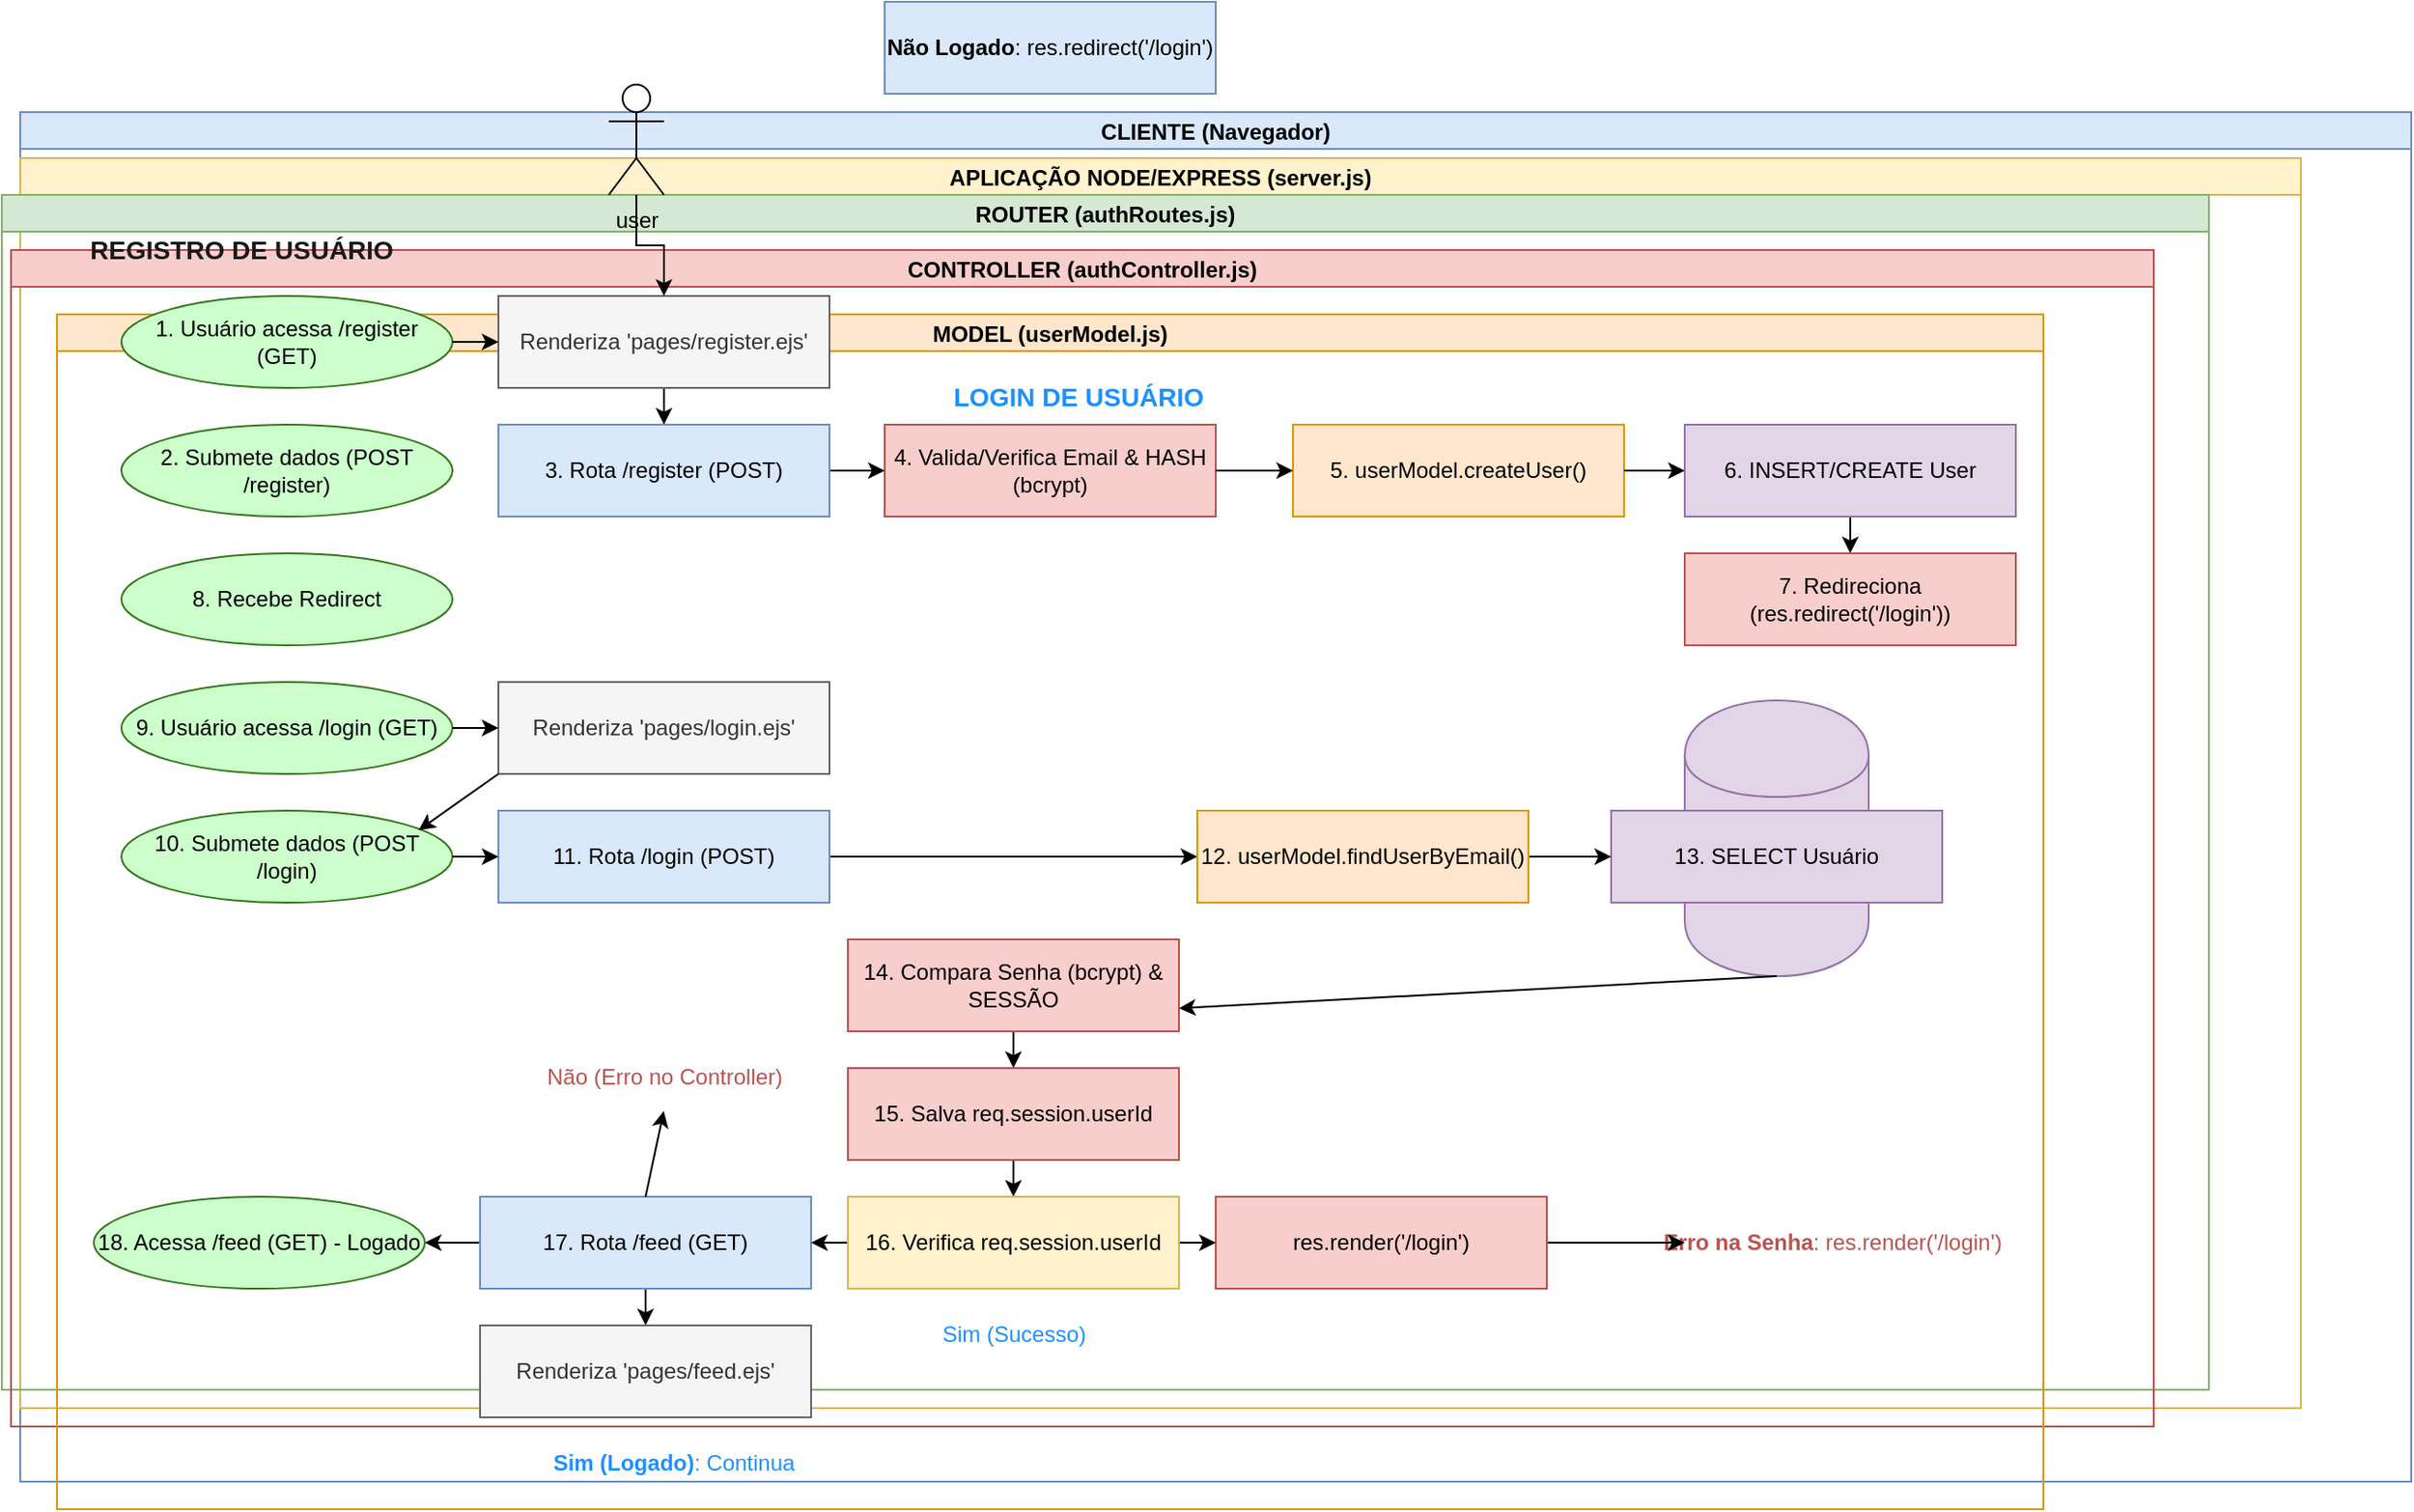 <mxfile version="28.2.8">
  <diagram name="Fluxo de Autenticação (MVC)" id="2FWqPih3R-VYWqgsNIbe">
    <mxGraphModel dx="1938" dy="1109" grid="1" gridSize="10" guides="1" tooltips="1" connect="1" arrows="1" fold="1" page="1" pageScale="1" pageWidth="827" pageHeight="1169" math="0" shadow="0">
      <root>
        <mxCell id="0" />
        <mxCell id="1" parent="0" />
        <mxCell id="bS-iOL6mhLnPJCTfu9Js-1" value="CLIENTE (Navegador)" style="swimlane;startSize=20;fillColor=#dae8fc;strokeColor=#6c8ebf;" vertex="1" parent="1">
          <mxGeometry x="10" y="60" width="1300" height="745" as="geometry" />
        </mxCell>
        <mxCell id="bS-iOL6mhLnPJCTfu9Js-2" value="APLICAÇÃO NODE/EXPRESS (server.js)" style="swimlane;startSize=20;fillColor=#fff2cc;strokeColor=#d6b657;" vertex="1" parent="bS-iOL6mhLnPJCTfu9Js-1">
          <mxGeometry y="25" width="1240" height="680" as="geometry" />
        </mxCell>
        <mxCell id="bS-iOL6mhLnPJCTfu9Js-3" value="ROUTER (authRoutes.js)" style="swimlane;startSize=20;fillColor=#d5e8d4;strokeColor=#82b366;" vertex="1" parent="bS-iOL6mhLnPJCTfu9Js-2">
          <mxGeometry x="-10" y="20" width="1200" height="650" as="geometry" />
        </mxCell>
        <mxCell id="bS-iOL6mhLnPJCTfu9Js-4" value="CONTROLLER (authController.js)" style="swimlane;startSize=20;fillColor=#f8cecc;strokeColor=#b85450;" vertex="1" parent="bS-iOL6mhLnPJCTfu9Js-3">
          <mxGeometry x="5" y="30" width="1165" height="640" as="geometry" />
        </mxCell>
        <mxCell id="bS-iOL6mhLnPJCTfu9Js-5" value="MODEL (userModel.js)" style="swimlane;startSize=20;fillColor=#ffe6cc;strokeColor=#d79b00;" vertex="1" parent="bS-iOL6mhLnPJCTfu9Js-4">
          <mxGeometry x="25" y="35" width="1080" height="650" as="geometry" />
        </mxCell>
        <mxCell id="bS-iOL6mhLnPJCTfu9Js-8" value="LOGIN DE USUÁRIO" style="text;html=1;align=center;verticalAlign=middle;resizable=0;points=[];autosize=1;strokeColor=none;fillColor=none;fontColor=#1E90FF;fontSize=14;fontStyle=1;" vertex="1" parent="bS-iOL6mhLnPJCTfu9Js-5">
          <mxGeometry x="470" y="30" width="170" height="30" as="geometry" />
        </mxCell>
        <mxCell id="bS-iOL6mhLnPJCTfu9Js-54" value="Sim (Sucesso)" style="text;html=1;align=center;verticalAlign=middle;resizable=0;points=[];autosize=1;strokeColor=none;fillColor=none;fontColor=#1E90FF;" vertex="1" parent="bS-iOL6mhLnPJCTfu9Js-5">
          <mxGeometry x="480" y="540" width="80" height="30" as="geometry" />
        </mxCell>
        <mxCell id="bS-iOL6mhLnPJCTfu9Js-63" value="&lt;b&gt;Erro na Senha&lt;/b&gt;: res.render(&#39;/login&#39;)" style="text;html=1;align=center;verticalAlign=middle;resizable=0;points=[];autosize=1;strokeColor=none;fillColor=none;fontColor=#B85450;" vertex="1" parent="bS-iOL6mhLnPJCTfu9Js-5">
          <mxGeometry x="885" y="490" width="160" height="30" as="geometry" />
        </mxCell>
        <mxCell id="bS-iOL6mhLnPJCTfu9Js-88" style="edgeStyle=orthogonalEdgeStyle;rounded=0;orthogonalLoop=1;jettySize=auto;html=1;exitX=1;exitY=0.5;exitDx=0;exitDy=0;" edge="1" parent="bS-iOL6mhLnPJCTfu9Js-5" source="bS-iOL6mhLnPJCTfu9Js-56" target="bS-iOL6mhLnPJCTfu9Js-63">
          <mxGeometry relative="1" as="geometry" />
        </mxCell>
        <mxCell id="bS-iOL6mhLnPJCTfu9Js-56" value="res.render(&#39;/login&#39;)" style="rounded=0;whiteSpace=wrap;html=1;fillColor=#f8cecc;strokeColor=#b85450;" vertex="1" parent="bS-iOL6mhLnPJCTfu9Js-5">
          <mxGeometry x="630" y="480" width="180" height="50" as="geometry" />
        </mxCell>
        <mxCell id="bS-iOL6mhLnPJCTfu9Js-55" value="Não (Erro no Controller)" style="text;html=1;align=center;verticalAlign=middle;resizable=0;points=[];autosize=1;strokeColor=none;fillColor=none;fontColor=#B85450;" vertex="1" parent="bS-iOL6mhLnPJCTfu9Js-5">
          <mxGeometry x="270" y="400" width="120" height="30" as="geometry" />
        </mxCell>
        <mxCell id="bS-iOL6mhLnPJCTfu9Js-59" value="&lt;b&gt;Sim (Logado)&lt;/b&gt;: Continua" style="text;html=1;align=center;verticalAlign=middle;resizable=0;points=[];autosize=1;strokeColor=none;fillColor=none;fontColor=#1E90FF;" vertex="1" parent="bS-iOL6mhLnPJCTfu9Js-5">
          <mxGeometry x="280" y="610" width="110" height="30" as="geometry" />
        </mxCell>
        <mxCell id="bS-iOL6mhLnPJCTfu9Js-21" value="10. Submete dados (POST /login)" style="ellipse;whiteSpace=wrap;html=1;fillColor=#ccffcc;strokeColor=#38761d;" vertex="1" parent="bS-iOL6mhLnPJCTfu9Js-5">
          <mxGeometry x="35" y="270" width="180" height="50" as="geometry" />
        </mxCell>
        <mxCell id="bS-iOL6mhLnPJCTfu9Js-57" value="" style="endArrow=classic;html=1;rounded=0;exitX=0;exitY=0.5;entryX=1;entryY=0.5;dashed=1;" parent="bS-iOL6mhLnPJCTfu9Js-5" source="bS-iOL6mhLnPJCTfu9Js-56" target="bS-iOL6mhLnPJCTfu9Js-21">
          <mxPoint x="650" y="605" as="sourcePoint" />
          <mxPoint x="550" y="605" as="targetPoint" />
          <Array as="points">
            <mxPoint x="550" y="605" />
            <mxPoint x="550" y="465" />
          </Array>
        </mxCell>
        <mxCell id="bS-iOL6mhLnPJCTfu9Js-19" value="9. Usuário acessa /login (GET)" style="ellipse;whiteSpace=wrap;html=1;fillColor=#ccffcc;strokeColor=#38761d;" vertex="1" parent="bS-iOL6mhLnPJCTfu9Js-5">
          <mxGeometry x="35" y="200" width="180" height="50" as="geometry" />
        </mxCell>
        <mxCell id="bS-iOL6mhLnPJCTfu9Js-18" value="8. Recebe Redirect" style="ellipse;whiteSpace=wrap;html=1;fillColor=#ccffcc;strokeColor=#38761d;" vertex="1" parent="bS-iOL6mhLnPJCTfu9Js-5">
          <mxGeometry x="35" y="130" width="180" height="50" as="geometry" />
        </mxCell>
        <mxCell id="bS-iOL6mhLnPJCTfu9Js-11" value="2. Submete dados (POST /register)" style="ellipse;whiteSpace=wrap;html=1;fillColor=#ccffcc;strokeColor=#38761d;" vertex="1" parent="bS-iOL6mhLnPJCTfu9Js-5">
          <mxGeometry x="35" y="60" width="180" height="50" as="geometry" />
        </mxCell>
        <mxCell id="bS-iOL6mhLnPJCTfu9Js-9" value="1. Usuário acessa /register (GET)" style="ellipse;whiteSpace=wrap;html=1;fillColor=#ccffcc;strokeColor=#38761d;" vertex="1" parent="bS-iOL6mhLnPJCTfu9Js-5">
          <mxGeometry x="35" y="-10" width="180" height="50" as="geometry" />
        </mxCell>
        <mxCell id="bS-iOL6mhLnPJCTfu9Js-75" style="edgeStyle=orthogonalEdgeStyle;rounded=0;orthogonalLoop=1;jettySize=auto;html=1;exitX=0.5;exitY=1;exitDx=0;exitDy=0;entryX=0.5;entryY=0;entryDx=0;entryDy=0;" edge="1" parent="bS-iOL6mhLnPJCTfu9Js-5" source="bS-iOL6mhLnPJCTfu9Js-16" target="bS-iOL6mhLnPJCTfu9Js-17">
          <mxGeometry relative="1" as="geometry" />
        </mxCell>
        <mxCell id="bS-iOL6mhLnPJCTfu9Js-16" value="6. INSERT/CREATE User" style="rounded=0;whiteSpace=wrap;html=1;fillColor=#e1d5e7;strokeColor=#9673a6;" vertex="1" parent="bS-iOL6mhLnPJCTfu9Js-5">
          <mxGeometry x="885" y="60" width="180" height="50" as="geometry" />
        </mxCell>
        <mxCell id="bS-iOL6mhLnPJCTfu9Js-15" value="5. userModel.createUser()" style="rounded=0;whiteSpace=wrap;html=1;fillColor=#ffe6cc;strokeColor=#d79b00;" vertex="1" parent="bS-iOL6mhLnPJCTfu9Js-5">
          <mxGeometry x="672" y="60" width="180" height="50" as="geometry" />
        </mxCell>
        <mxCell id="bS-iOL6mhLnPJCTfu9Js-37" value="" style="endArrow=classic;html=1;rounded=0;exitX=1;exitY=0.5;entryX=0;entryY=0.5;" parent="bS-iOL6mhLnPJCTfu9Js-5" source="bS-iOL6mhLnPJCTfu9Js-15" target="bS-iOL6mhLnPJCTfu9Js-16">
          <mxPoint x="840" y="255" as="sourcePoint" />
          <mxPoint x="930" y="255" as="targetPoint" />
        </mxCell>
        <mxCell id="bS-iOL6mhLnPJCTfu9Js-38" value="" style="endArrow=classic;html=1;rounded=0;exitX=0;exitY=0.5;entryX=1;entryY=0.5;" parent="bS-iOL6mhLnPJCTfu9Js-5" source="bS-iOL6mhLnPJCTfu9Js-16" target="bS-iOL6mhLnPJCTfu9Js-15">
          <mxPoint x="840" y="260" as="sourcePoint" />
          <mxPoint x="750" y="260" as="targetPoint" />
        </mxCell>
        <mxCell id="bS-iOL6mhLnPJCTfu9Js-73" style="edgeStyle=orthogonalEdgeStyle;rounded=0;orthogonalLoop=1;jettySize=auto;html=1;exitX=1;exitY=0.5;exitDx=0;exitDy=0;entryX=0;entryY=0.5;entryDx=0;entryDy=0;" edge="1" parent="bS-iOL6mhLnPJCTfu9Js-5" source="bS-iOL6mhLnPJCTfu9Js-15" target="bS-iOL6mhLnPJCTfu9Js-16">
          <mxGeometry relative="1" as="geometry" />
        </mxCell>
        <mxCell id="bS-iOL6mhLnPJCTfu9Js-14" value="4. Valida/Verifica Email &amp;amp; HASH (bcrypt)" style="rounded=0;whiteSpace=wrap;html=1;fillColor=#f8cecc;strokeColor=#b85450;" vertex="1" parent="bS-iOL6mhLnPJCTfu9Js-5">
          <mxGeometry x="450" y="60" width="180" height="50" as="geometry" />
        </mxCell>
        <mxCell id="bS-iOL6mhLnPJCTfu9Js-36" value="" style="endArrow=classic;html=1;rounded=0;exitX=1;exitY=0.5;entryX=0;entryY=0.5;" parent="bS-iOL6mhLnPJCTfu9Js-5" source="bS-iOL6mhLnPJCTfu9Js-14" target="bS-iOL6mhLnPJCTfu9Js-15">
          <mxPoint x="650" y="255" as="sourcePoint" />
          <mxPoint x="740" y="255" as="targetPoint" />
        </mxCell>
        <mxCell id="bS-iOL6mhLnPJCTfu9Js-72" style="edgeStyle=orthogonalEdgeStyle;rounded=0;orthogonalLoop=1;jettySize=auto;html=1;exitX=1;exitY=0.5;exitDx=0;exitDy=0;entryX=0;entryY=0.5;entryDx=0;entryDy=0;" edge="1" parent="bS-iOL6mhLnPJCTfu9Js-5" source="bS-iOL6mhLnPJCTfu9Js-14" target="bS-iOL6mhLnPJCTfu9Js-15">
          <mxGeometry relative="1" as="geometry" />
        </mxCell>
        <mxCell id="bS-iOL6mhLnPJCTfu9Js-17" value="7. Redireciona (res.redirect(&#39;/login&#39;))" style="rounded=0;whiteSpace=wrap;html=1;fillColor=#f8cecc;strokeColor=#b85450;" vertex="1" parent="bS-iOL6mhLnPJCTfu9Js-5">
          <mxGeometry x="885" y="130" width="180" height="50" as="geometry" />
        </mxCell>
        <mxCell id="bS-iOL6mhLnPJCTfu9Js-39" value="" style="endArrow=classic;html=1;rounded=0;exitX=0;exitY=0.5;entryX=1;entryY=0.5;" parent="bS-iOL6mhLnPJCTfu9Js-5" source="bS-iOL6mhLnPJCTfu9Js-15" target="bS-iOL6mhLnPJCTfu9Js-17">
          <mxPoint x="640" y="255" as="sourcePoint" />
          <mxPoint x="550" y="325" as="targetPoint" />
        </mxCell>
        <mxCell id="bS-iOL6mhLnPJCTfu9Js-40" value="" style="endArrow=classic;html=1;rounded=0;exitX=0;exitY=0.5;entryX=1;entryY=0.5;" parent="bS-iOL6mhLnPJCTfu9Js-5" source="bS-iOL6mhLnPJCTfu9Js-17" target="bS-iOL6mhLnPJCTfu9Js-18">
          <mxPoint x="460" y="325" as="sourcePoint" />
          <mxPoint x="370" y="325" as="targetPoint" />
        </mxCell>
        <mxCell id="bS-iOL6mhLnPJCTfu9Js-6" value="BANCO DE DADOS (SQL)" style="shape=cylinder;whiteSpace=wrap;html=1;boundedLbl=1;backgroundOutline=1;fillColor=#e1d5e7;strokeColor=#9673a6;" vertex="1" parent="bS-iOL6mhLnPJCTfu9Js-5">
          <mxGeometry x="885" y="210" width="100" height="150" as="geometry" />
        </mxCell>
        <mxCell id="bS-iOL6mhLnPJCTfu9Js-25" value="13. SELECT Usuário" style="rounded=0;whiteSpace=wrap;html=1;fillColor=#e1d5e7;strokeColor=#9673a6;" vertex="1" parent="bS-iOL6mhLnPJCTfu9Js-5">
          <mxGeometry x="845" y="270" width="180" height="50" as="geometry" />
        </mxCell>
        <mxCell id="bS-iOL6mhLnPJCTfu9Js-89" style="edgeStyle=orthogonalEdgeStyle;rounded=0;orthogonalLoop=1;jettySize=auto;html=1;exitX=0.5;exitY=1;exitDx=0;exitDy=0;entryX=0.5;entryY=0;entryDx=0;entryDy=0;" edge="1" parent="bS-iOL6mhLnPJCTfu9Js-5" source="bS-iOL6mhLnPJCTfu9Js-30" target="bS-iOL6mhLnPJCTfu9Js-32">
          <mxGeometry relative="1" as="geometry" />
        </mxCell>
        <mxCell id="bS-iOL6mhLnPJCTfu9Js-90" style="edgeStyle=orthogonalEdgeStyle;rounded=0;orthogonalLoop=1;jettySize=auto;html=1;exitX=0;exitY=0.5;exitDx=0;exitDy=0;entryX=1;entryY=0.5;entryDx=0;entryDy=0;" edge="1" parent="bS-iOL6mhLnPJCTfu9Js-5" source="bS-iOL6mhLnPJCTfu9Js-30" target="bS-iOL6mhLnPJCTfu9Js-29">
          <mxGeometry relative="1" as="geometry" />
        </mxCell>
        <mxCell id="bS-iOL6mhLnPJCTfu9Js-30" value="17. Rota /feed (GET)" style="rounded=0;whiteSpace=wrap;html=1;fillColor=#dae8fc;strokeColor=#6c8ebf;" vertex="1" parent="bS-iOL6mhLnPJCTfu9Js-5">
          <mxGeometry x="230" y="480" width="180" height="50" as="geometry" />
        </mxCell>
        <mxCell id="bS-iOL6mhLnPJCTfu9Js-85" style="rounded=0;orthogonalLoop=1;jettySize=auto;html=1;exitX=0.5;exitY=0;exitDx=0;exitDy=0;entryX=0.499;entryY=1.114;entryDx=0;entryDy=0;entryPerimeter=0;" edge="1" parent="bS-iOL6mhLnPJCTfu9Js-5" source="bS-iOL6mhLnPJCTfu9Js-30" target="bS-iOL6mhLnPJCTfu9Js-55">
          <mxGeometry relative="1" as="geometry" />
        </mxCell>
        <mxCell id="bS-iOL6mhLnPJCTfu9Js-29" value="18. Acessa /feed (GET) - Logado" style="ellipse;whiteSpace=wrap;html=1;fillColor=#ccffcc;strokeColor=#38761d;" vertex="1" parent="bS-iOL6mhLnPJCTfu9Js-5">
          <mxGeometry x="20" y="480" width="180" height="50" as="geometry" />
        </mxCell>
        <mxCell id="bS-iOL6mhLnPJCTfu9Js-50" value="" style="endArrow=classic;html=1;rounded=0;exitX=1;exitY=0.5;entryX=0;entryY=0.5;" parent="bS-iOL6mhLnPJCTfu9Js-5" source="bS-iOL6mhLnPJCTfu9Js-29" target="bS-iOL6mhLnPJCTfu9Js-30">
          <mxPoint x="270" y="675" as="sourcePoint" />
          <mxPoint x="360" y="675" as="targetPoint" />
        </mxCell>
        <mxCell id="bS-iOL6mhLnPJCTfu9Js-32" value="Renderiza &#39;pages/feed.ejs&#39;" style="rounded=0;whiteSpace=wrap;html=1;fillColor=#f5f5f5;fontColor=#333333;strokeColor=#666666;" vertex="1" parent="bS-iOL6mhLnPJCTfu9Js-5">
          <mxGeometry x="230" y="550" width="180" height="50" as="geometry" />
        </mxCell>
        <mxCell id="bS-iOL6mhLnPJCTfu9Js-53" value="" style="endArrow=classic;html=1;rounded=0;exitX=0;exitY=0.5;entryX=1;entryY=0.5;" parent="bS-iOL6mhLnPJCTfu9Js-5" source="bS-iOL6mhLnPJCTfu9Js-32" target="bS-iOL6mhLnPJCTfu9Js-29">
          <mxPoint x="270" y="745" as="sourcePoint" />
          <mxPoint x="180" y="745" as="targetPoint" />
        </mxCell>
        <mxCell id="bS-iOL6mhLnPJCTfu9Js-62" value="" style="endArrow=classic;html=1;rounded=0;exitX=0.5;exitY=1;entryX=0.5;entryY=0;dashed=1;" parent="bS-iOL6mhLnPJCTfu9Js-5" source="bS-iOL6mhLnPJCTfu9Js-32" target="bS-iOL6mhLnPJCTfu9Js-29">
          <mxPoint x="360" y="780" as="sourcePoint" />
          <mxPoint x="170" y="780" as="targetPoint" />
          <Array as="points">
            <mxPoint x="170" y="780" />
          </Array>
        </mxCell>
        <mxCell id="bS-iOL6mhLnPJCTfu9Js-7" value="REGISTRO DE USUÁRIO" style="text;html=1;align=center;verticalAlign=middle;resizable=0;points=[];autosize=1;strokeColor=none;fillColor=none;fontColor=#1A1A1A;fontSize=14;fontStyle=1;" vertex="1" parent="bS-iOL6mhLnPJCTfu9Js-3">
          <mxGeometry x="30" y="15" width="200" height="30" as="geometry" />
        </mxCell>
        <mxCell id="bS-iOL6mhLnPJCTfu9Js-70" value="" style="edgeStyle=orthogonalEdgeStyle;rounded=0;orthogonalLoop=1;jettySize=auto;html=1;" edge="1" parent="1" source="bS-iOL6mhLnPJCTfu9Js-10" target="bS-iOL6mhLnPJCTfu9Js-13">
          <mxGeometry relative="1" as="geometry" />
        </mxCell>
        <mxCell id="bS-iOL6mhLnPJCTfu9Js-10" value="Renderiza &#39;pages/register.ejs&#39;" style="rounded=0;whiteSpace=wrap;html=1;fillColor=#f5f5f5;fontColor=#333333;strokeColor=#666666;" vertex="1" parent="1">
          <mxGeometry x="270" y="160" width="180" height="50" as="geometry" />
        </mxCell>
        <mxCell id="bS-iOL6mhLnPJCTfu9Js-12" value="4. Chama authController.registerUser" style="rounded=0;whiteSpace=wrap;html=1;fillColor=#f7ccc9;strokeColor=#b85450;" vertex="1" parent="1">
          <mxGeometry x="270" y="230" width="180" height="50" as="geometry" />
        </mxCell>
        <mxCell id="bS-iOL6mhLnPJCTfu9Js-71" style="edgeStyle=orthogonalEdgeStyle;rounded=0;orthogonalLoop=1;jettySize=auto;html=1;exitX=1;exitY=0.5;exitDx=0;exitDy=0;entryX=0;entryY=0.5;entryDx=0;entryDy=0;" edge="1" parent="1" source="bS-iOL6mhLnPJCTfu9Js-13" target="bS-iOL6mhLnPJCTfu9Js-14">
          <mxGeometry relative="1" as="geometry" />
        </mxCell>
        <mxCell id="bS-iOL6mhLnPJCTfu9Js-13" value="3. Rota /register (POST)" style="rounded=0;whiteSpace=wrap;html=1;fillColor=#dae8fc;strokeColor=#6c8ebf;" vertex="1" parent="1">
          <mxGeometry x="270" y="230" width="180" height="50" as="geometry" />
        </mxCell>
        <mxCell id="bS-iOL6mhLnPJCTfu9Js-20" value="Renderiza &#39;pages/login.ejs&#39;" style="rounded=0;whiteSpace=wrap;html=1;fillColor=#f5f5f5;fontColor=#333333;strokeColor=#666666;" vertex="1" parent="1">
          <mxGeometry x="270" y="370" width="180" height="50" as="geometry" />
        </mxCell>
        <mxCell id="bS-iOL6mhLnPJCTfu9Js-22" value="13. Chama authController.loginUser" style="rounded=0;whiteSpace=wrap;html=1;fillColor=#f7ccc9;strokeColor=#b85450;" vertex="1" parent="1">
          <mxGeometry x="270" y="440" width="180" height="50" as="geometry" />
        </mxCell>
        <mxCell id="bS-iOL6mhLnPJCTfu9Js-80" style="edgeStyle=orthogonalEdgeStyle;rounded=0;orthogonalLoop=1;jettySize=auto;html=1;exitX=1;exitY=0.5;exitDx=0;exitDy=0;entryX=0;entryY=0.5;entryDx=0;entryDy=0;" edge="1" parent="1" source="bS-iOL6mhLnPJCTfu9Js-23" target="bS-iOL6mhLnPJCTfu9Js-24">
          <mxGeometry relative="1" as="geometry" />
        </mxCell>
        <mxCell id="bS-iOL6mhLnPJCTfu9Js-23" value="11. Rota /login (POST)" style="rounded=0;whiteSpace=wrap;html=1;fillColor=#dae8fc;strokeColor=#6c8ebf;" vertex="1" parent="1">
          <mxGeometry x="270" y="440" width="180" height="50" as="geometry" />
        </mxCell>
        <mxCell id="bS-iOL6mhLnPJCTfu9Js-81" style="edgeStyle=orthogonalEdgeStyle;rounded=0;orthogonalLoop=1;jettySize=auto;html=1;exitX=1;exitY=0.5;exitDx=0;exitDy=0;entryX=0;entryY=0.5;entryDx=0;entryDy=0;" edge="1" parent="1" source="bS-iOL6mhLnPJCTfu9Js-24" target="bS-iOL6mhLnPJCTfu9Js-25">
          <mxGeometry relative="1" as="geometry" />
        </mxCell>
        <mxCell id="bS-iOL6mhLnPJCTfu9Js-24" value="12. userModel.findUserByEmail()" style="rounded=0;whiteSpace=wrap;html=1;fillColor=#ffe6cc;strokeColor=#d79b00;" vertex="1" parent="1">
          <mxGeometry x="650" y="440" width="180" height="50" as="geometry" />
        </mxCell>
        <mxCell id="bS-iOL6mhLnPJCTfu9Js-83" style="edgeStyle=orthogonalEdgeStyle;rounded=0;orthogonalLoop=1;jettySize=auto;html=1;exitX=0.5;exitY=1;exitDx=0;exitDy=0;entryX=0.5;entryY=0;entryDx=0;entryDy=0;" edge="1" parent="1" source="bS-iOL6mhLnPJCTfu9Js-26" target="bS-iOL6mhLnPJCTfu9Js-27">
          <mxGeometry relative="1" as="geometry" />
        </mxCell>
        <mxCell id="bS-iOL6mhLnPJCTfu9Js-26" value="14. Compara Senha (bcrypt) &amp;amp; SESSÃO" style="rounded=0;whiteSpace=wrap;html=1;fillColor=#f8cecc;strokeColor=#b85450;" vertex="1" parent="1">
          <mxGeometry x="460" y="510" width="180" height="50" as="geometry" />
        </mxCell>
        <mxCell id="bS-iOL6mhLnPJCTfu9Js-84" style="edgeStyle=orthogonalEdgeStyle;rounded=0;orthogonalLoop=1;jettySize=auto;html=1;exitX=0.5;exitY=1;exitDx=0;exitDy=0;entryX=0.5;entryY=0;entryDx=0;entryDy=0;" edge="1" parent="1" source="bS-iOL6mhLnPJCTfu9Js-27" target="bS-iOL6mhLnPJCTfu9Js-31">
          <mxGeometry relative="1" as="geometry" />
        </mxCell>
        <mxCell id="bS-iOL6mhLnPJCTfu9Js-27" value="15. Salva req.session.userId" style="rounded=0;whiteSpace=wrap;html=1;fillColor=#f8cecc;strokeColor=#b85450;" vertex="1" parent="1">
          <mxGeometry x="460" y="580" width="180" height="50" as="geometry" />
        </mxCell>
        <mxCell id="bS-iOL6mhLnPJCTfu9Js-28" value="18. Redireciona (res.redirect(&#39;/feed&#39;))" style="rounded=0;whiteSpace=wrap;html=1;fillColor=#f8cecc;strokeColor=#b85450;" vertex="1" parent="1">
          <mxGeometry x="460" y="650" width="180" height="50" as="geometry" />
        </mxCell>
        <mxCell id="bS-iOL6mhLnPJCTfu9Js-86" style="edgeStyle=orthogonalEdgeStyle;rounded=0;orthogonalLoop=1;jettySize=auto;html=1;exitX=1;exitY=0.5;exitDx=0;exitDy=0;entryX=0;entryY=0.5;entryDx=0;entryDy=0;" edge="1" parent="1" source="bS-iOL6mhLnPJCTfu9Js-31" target="bS-iOL6mhLnPJCTfu9Js-56">
          <mxGeometry relative="1" as="geometry" />
        </mxCell>
        <mxCell id="bS-iOL6mhLnPJCTfu9Js-87" style="edgeStyle=orthogonalEdgeStyle;rounded=0;orthogonalLoop=1;jettySize=auto;html=1;exitX=0;exitY=0.5;exitDx=0;exitDy=0;entryX=1;entryY=0.5;entryDx=0;entryDy=0;" edge="1" parent="1" source="bS-iOL6mhLnPJCTfu9Js-31" target="bS-iOL6mhLnPJCTfu9Js-30">
          <mxGeometry relative="1" as="geometry" />
        </mxCell>
        <mxCell id="bS-iOL6mhLnPJCTfu9Js-31" value="16. Verifica req.session.userId" style="rounded=0;whiteSpace=wrap;html=1;fillColor=#fff2cc;strokeColor=#d6b657;" vertex="1" parent="1">
          <mxGeometry x="460" y="650" width="180" height="50" as="geometry" />
        </mxCell>
        <mxCell id="bS-iOL6mhLnPJCTfu9Js-33" value="" style="endArrow=classic;html=1;rounded=0;exitX=1;exitY=0.5;entryX=0;entryY=0.5;" parent="1" source="bS-iOL6mhLnPJCTfu9Js-9" target="bS-iOL6mhLnPJCTfu9Js-10">
          <mxPoint x="270" y="185" as="sourcePoint" />
          <mxPoint x="360" y="185" as="targetPoint" />
        </mxCell>
        <mxCell id="bS-iOL6mhLnPJCTfu9Js-34" value="" style="endArrow=classic;html=1;rounded=0;exitX=1;exitY=0.5;entryX=0;entryY=0.5;" parent="1" source="bS-iOL6mhLnPJCTfu9Js-11" target="bS-iOL6mhLnPJCTfu9Js-13">
          <mxPoint x="270" y="255" as="sourcePoint" />
          <mxPoint x="360" y="255" as="targetPoint" />
        </mxCell>
        <mxCell id="bS-iOL6mhLnPJCTfu9Js-35" value="" style="endArrow=classic;html=1;rounded=0;exitX=1;exitY=0.5;entryX=0;entryY=0.5;" parent="1" source="bS-iOL6mhLnPJCTfu9Js-13" target="bS-iOL6mhLnPJCTfu9Js-14">
          <mxPoint x="460" y="255" as="sourcePoint" />
          <mxPoint x="550" y="255" as="targetPoint" />
        </mxCell>
        <mxCell id="bS-iOL6mhLnPJCTfu9Js-41" value="" style="endArrow=classic;html=1;rounded=0;exitX=1;exitY=0.5;entryX=0;entryY=0.5;" parent="1" source="bS-iOL6mhLnPJCTfu9Js-21" target="bS-iOL6mhLnPJCTfu9Js-23">
          <mxPoint x="270" y="465" as="sourcePoint" />
          <mxPoint x="360" y="465" as="targetPoint" />
        </mxCell>
        <mxCell id="bS-iOL6mhLnPJCTfu9Js-42" value="" style="endArrow=classic;html=1;rounded=0;exitX=1;exitY=0.5;entryX=0;entryY=0.5;" parent="1" source="bS-iOL6mhLnPJCTfu9Js-23" target="bS-iOL6mhLnPJCTfu9Js-26">
          <mxPoint x="460" y="465" as="sourcePoint" />
          <mxPoint x="550" y="465" as="targetPoint" />
        </mxCell>
        <mxCell id="bS-iOL6mhLnPJCTfu9Js-43" value="" style="endArrow=classic;html=1;rounded=0;exitX=1;exitY=0.5;entryX=0;entryY=0.5;" parent="1" source="bS-iOL6mhLnPJCTfu9Js-26" target="bS-iOL6mhLnPJCTfu9Js-24">
          <mxPoint x="650" y="535" as="sourcePoint" />
          <mxPoint x="740" y="535" as="targetPoint" />
        </mxCell>
        <mxCell id="bS-iOL6mhLnPJCTfu9Js-44" value="" style="endArrow=classic;html=1;rounded=0;exitX=1;exitY=0.5;entryX=0;entryY=0.5;" parent="1" source="bS-iOL6mhLnPJCTfu9Js-24" target="bS-iOL6mhLnPJCTfu9Js-25">
          <mxPoint x="840" y="465" as="sourcePoint" />
          <mxPoint x="930" y="465" as="targetPoint" />
        </mxCell>
        <mxCell id="bS-iOL6mhLnPJCTfu9Js-45" value="" style="endArrow=classic;html=1;rounded=0;exitX=0;exitY=0.5;entryX=1;entryY=0.5;" parent="1" source="bS-iOL6mhLnPJCTfu9Js-25" target="bS-iOL6mhLnPJCTfu9Js-24">
          <mxPoint x="840" y="465" as="sourcePoint" />
          <mxPoint x="750" y="465" as="targetPoint" />
        </mxCell>
        <mxCell id="bS-iOL6mhLnPJCTfu9Js-46" value="" style="endArrow=classic;html=1;rounded=0;exitX=0;exitY=0.5;entryX=1;entryY=0.5;" parent="1" source="bS-iOL6mhLnPJCTfu9Js-24" target="bS-iOL6mhLnPJCTfu9Js-26">
          <mxPoint x="640" y="465" as="sourcePoint" />
          <mxPoint x="550" y="535" as="targetPoint" />
        </mxCell>
        <mxCell id="bS-iOL6mhLnPJCTfu9Js-47" value="" style="endArrow=classic;html=1;rounded=0;exitX=0.5;exitY=1;entryX=0.5;entryY=0;" parent="1" source="bS-iOL6mhLnPJCTfu9Js-26" target="bS-iOL6mhLnPJCTfu9Js-27">
          <mxPoint x="550" y="590" as="sourcePoint" />
          <mxPoint x="550" y="630" as="targetPoint" />
        </mxCell>
        <mxCell id="bS-iOL6mhLnPJCTfu9Js-48" value="" style="endArrow=classic;html=1;rounded=0;exitX=0.5;exitY=1;entryX=0.5;entryY=0;" parent="1" source="bS-iOL6mhLnPJCTfu9Js-27" target="bS-iOL6mhLnPJCTfu9Js-28">
          <mxPoint x="550" y="650" as="sourcePoint" />
          <mxPoint x="550" y="690" as="targetPoint" />
        </mxCell>
        <mxCell id="bS-iOL6mhLnPJCTfu9Js-49" value="" style="endArrow=classic;html=1;rounded=0;exitX=0;exitY=0.5;entryX=1;entryY=0.5;" parent="1" source="bS-iOL6mhLnPJCTfu9Js-28" target="bS-iOL6mhLnPJCTfu9Js-29">
          <mxPoint x="460" y="675" as="sourcePoint" />
          <mxPoint x="370" y="675" as="targetPoint" />
        </mxCell>
        <mxCell id="bS-iOL6mhLnPJCTfu9Js-51" value="Checa Sessão" style="endArrow=classic;html=1;rounded=0;exitX=1;exitY=0.5;entryX=0;entryY=0.5;" parent="1" source="bS-iOL6mhLnPJCTfu9Js-30" target="bS-iOL6mhLnPJCTfu9Js-31">
          <mxPoint x="460" y="675" as="sourcePoint" />
          <mxPoint x="550" y="675" as="targetPoint" />
        </mxCell>
        <mxCell id="bS-iOL6mhLnPJCTfu9Js-52" value="" style="endArrow=classic;html=1;rounded=0;exitX=0.5;exitY=1;entryX=0.5;entryY=0;" parent="1" source="bS-iOL6mhLnPJCTfu9Js-31" target="bS-iOL6mhLnPJCTfu9Js-32">
          <mxPoint x="550" y="700" as="sourcePoint" />
          <mxPoint x="550" y="740" as="targetPoint" />
        </mxCell>
        <mxCell id="bS-iOL6mhLnPJCTfu9Js-58" value="&lt;b&gt;Não Logado&lt;/b&gt;: res.redirect(&#39;/login&#39;)" style="rounded=0;whiteSpace=wrap;html=1;fillColor=#dae8fc;strokeColor=#6c8ebf;" vertex="1" parent="1">
          <mxGeometry x="480" width="180" height="50" as="geometry" />
        </mxCell>
        <mxCell id="bS-iOL6mhLnPJCTfu9Js-60" value="" style="endArrow=classic;html=1;rounded=0;exitX=0.5;exitY=1;entryX=0.5;entryY=0;dashed=1;" parent="1" source="bS-iOL6mhLnPJCTfu9Js-10" target="bS-iOL6mhLnPJCTfu9Js-9">
          <mxPoint x="360" y="220" as="sourcePoint" />
          <mxPoint x="180" y="220" as="targetPoint" />
          <Array as="points">
            <mxPoint x="170" y="220" />
          </Array>
        </mxCell>
        <mxCell id="bS-iOL6mhLnPJCTfu9Js-61" value="" style="endArrow=classic;html=1;rounded=0;exitX=0.5;exitY=1;entryX=0.5;entryY=0;dashed=1;" parent="1" source="bS-iOL6mhLnPJCTfu9Js-20" target="bS-iOL6mhLnPJCTfu9Js-19">
          <mxPoint x="360" y="430" as="sourcePoint" />
          <mxPoint x="170" y="430" as="targetPoint" />
          <Array as="points">
            <mxPoint x="170" y="430" />
          </Array>
        </mxCell>
        <mxCell id="bS-iOL6mhLnPJCTfu9Js-69" value="" style="edgeStyle=orthogonalEdgeStyle;rounded=0;orthogonalLoop=1;jettySize=auto;html=1;" edge="1" parent="1" source="bS-iOL6mhLnPJCTfu9Js-68" target="bS-iOL6mhLnPJCTfu9Js-10">
          <mxGeometry relative="1" as="geometry" />
        </mxCell>
        <mxCell id="bS-iOL6mhLnPJCTfu9Js-68" value="&lt;font style=&quot;vertical-align: inherit;&quot; dir=&quot;auto&quot;&gt;&lt;font style=&quot;vertical-align: inherit;&quot; dir=&quot;auto&quot;&gt;user&lt;/font&gt;&lt;/font&gt;" style="shape=umlActor;verticalLabelPosition=bottom;verticalAlign=top;html=1;outlineConnect=0;" vertex="1" parent="1">
          <mxGeometry x="330" y="45" width="30" height="60" as="geometry" />
        </mxCell>
        <mxCell id="bS-iOL6mhLnPJCTfu9Js-76" style="edgeStyle=orthogonalEdgeStyle;rounded=0;orthogonalLoop=1;jettySize=auto;html=1;exitX=1;exitY=0.5;exitDx=0;exitDy=0;entryX=0;entryY=0.5;entryDx=0;entryDy=0;" edge="1" parent="1" source="bS-iOL6mhLnPJCTfu9Js-9" target="bS-iOL6mhLnPJCTfu9Js-10">
          <mxGeometry relative="1" as="geometry" />
        </mxCell>
        <mxCell id="bS-iOL6mhLnPJCTfu9Js-77" style="edgeStyle=orthogonalEdgeStyle;rounded=0;orthogonalLoop=1;jettySize=auto;html=1;exitX=1;exitY=0.5;exitDx=0;exitDy=0;entryX=0;entryY=0.5;entryDx=0;entryDy=0;" edge="1" parent="1" source="bS-iOL6mhLnPJCTfu9Js-19" target="bS-iOL6mhLnPJCTfu9Js-20">
          <mxGeometry relative="1" as="geometry" />
        </mxCell>
        <mxCell id="bS-iOL6mhLnPJCTfu9Js-78" style="edgeStyle=orthogonalEdgeStyle;rounded=0;orthogonalLoop=1;jettySize=auto;html=1;exitX=1;exitY=0.5;exitDx=0;exitDy=0;entryX=0;entryY=0.5;entryDx=0;entryDy=0;" edge="1" parent="1" source="bS-iOL6mhLnPJCTfu9Js-21" target="bS-iOL6mhLnPJCTfu9Js-23">
          <mxGeometry relative="1" as="geometry" />
        </mxCell>
        <mxCell id="bS-iOL6mhLnPJCTfu9Js-79" style="rounded=0;orthogonalLoop=1;jettySize=auto;html=1;exitX=0;exitY=1;exitDx=0;exitDy=0;entryX=0.898;entryY=0.212;entryDx=0;entryDy=0;entryPerimeter=0;" edge="1" parent="1" source="bS-iOL6mhLnPJCTfu9Js-20" target="bS-iOL6mhLnPJCTfu9Js-21">
          <mxGeometry relative="1" as="geometry" />
        </mxCell>
        <mxCell id="bS-iOL6mhLnPJCTfu9Js-82" style="rounded=0;orthogonalLoop=1;jettySize=auto;html=1;exitX=0.5;exitY=1;exitDx=0;exitDy=0;entryX=1;entryY=0.75;entryDx=0;entryDy=0;" edge="1" parent="1" source="bS-iOL6mhLnPJCTfu9Js-6" target="bS-iOL6mhLnPJCTfu9Js-26">
          <mxGeometry relative="1" as="geometry" />
        </mxCell>
      </root>
    </mxGraphModel>
  </diagram>
</mxfile>

